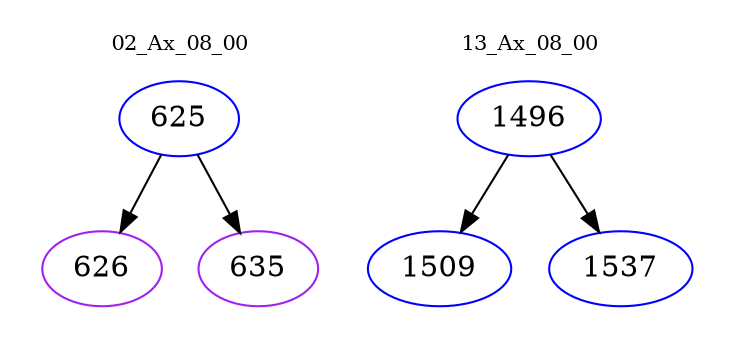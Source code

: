 digraph{
subgraph cluster_0 {
color = white
label = "02_Ax_08_00";
fontsize=10;
T0_625 [label="625", color="blue"]
T0_625 -> T0_626 [color="black"]
T0_626 [label="626", color="purple"]
T0_625 -> T0_635 [color="black"]
T0_635 [label="635", color="purple"]
}
subgraph cluster_1 {
color = white
label = "13_Ax_08_00";
fontsize=10;
T1_1496 [label="1496", color="blue"]
T1_1496 -> T1_1509 [color="black"]
T1_1509 [label="1509", color="blue"]
T1_1496 -> T1_1537 [color="black"]
T1_1537 [label="1537", color="blue"]
}
}

